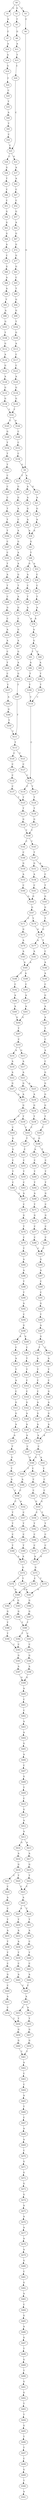 strict digraph  {
	S0 -> S1 [ label = G ];
	S0 -> S2 [ label = G ];
	S0 -> S3 [ label = C ];
	S1 -> S4 [ label = A ];
	S2 -> S5 [ label = T ];
	S3 -> S6 [ label = C ];
	S4 -> S7 [ label = C ];
	S5 -> S8 [ label = G ];
	S6 -> S9 [ label = G ];
	S7 -> S10 [ label = A ];
	S8 -> S11 [ label = A ];
	S9 -> S12 [ label = A ];
	S9 -> S13 [ label = T ];
	S10 -> S14 [ label = A ];
	S11 -> S15 [ label = T ];
	S12 -> S16 [ label = G ];
	S12 -> S17 [ label = A ];
	S13 -> S18 [ label = G ];
	S14 -> S19 [ label = G ];
	S15 -> S20 [ label = C ];
	S16 -> S21 [ label = A ];
	S17 -> S22 [ label = A ];
	S18 -> S23 [ label = G ];
	S19 -> S24 [ label = C ];
	S20 -> S25 [ label = C ];
	S21 -> S26 [ label = G ];
	S22 -> S27 [ label = G ];
	S23 -> S28 [ label = A ];
	S24 -> S29 [ label = C ];
	S25 -> S30 [ label = C ];
	S25 -> S31 [ label = G ];
	S26 -> S32 [ label = A ];
	S27 -> S33 [ label = A ];
	S28 -> S34 [ label = C ];
	S29 -> S35 [ label = T ];
	S30 -> S36 [ label = G ];
	S31 -> S37 [ label = A ];
	S32 -> S38 [ label = A ];
	S33 -> S38 [ label = A ];
	S34 -> S39 [ label = A ];
	S35 -> S40 [ label = A ];
	S36 -> S41 [ label = T ];
	S37 -> S42 [ label = A ];
	S38 -> S43 [ label = G ];
	S39 -> S44 [ label = G ];
	S40 -> S45 [ label = T ];
	S41 -> S46 [ label = C ];
	S42 -> S47 [ label = C ];
	S43 -> S48 [ label = T ];
	S44 -> S49 [ label = A ];
	S45 -> S50 [ label = C ];
	S46 -> S51 [ label = C ];
	S47 -> S52 [ label = C ];
	S48 -> S53 [ label = A ];
	S48 -> S54 [ label = G ];
	S49 -> S55 [ label = A ];
	S50 -> S25 [ label = C ];
	S51 -> S56 [ label = G ];
	S52 -> S57 [ label = G ];
	S53 -> S58 [ label = C ];
	S54 -> S59 [ label = A ];
	S55 -> S60 [ label = G ];
	S56 -> S61 [ label = G ];
	S57 -> S62 [ label = A ];
	S58 -> S63 [ label = C ];
	S59 -> S64 [ label = C ];
	S60 -> S65 [ label = T ];
	S61 -> S66 [ label = G ];
	S62 -> S67 [ label = G ];
	S63 -> S68 [ label = T ];
	S64 -> S69 [ label = T ];
	S65 -> S70 [ label = A ];
	S66 -> S71 [ label = A ];
	S67 -> S72 [ label = G ];
	S68 -> S73 [ label = A ];
	S69 -> S74 [ label = A ];
	S70 -> S75 [ label = G ];
	S71 -> S76 [ label = C ];
	S72 -> S77 [ label = G ];
	S73 -> S78 [ label = A ];
	S74 -> S78 [ label = A ];
	S75 -> S79 [ label = C ];
	S76 -> S80 [ label = G ];
	S77 -> S81 [ label = G ];
	S78 -> S82 [ label = A ];
	S79 -> S83 [ label = G ];
	S80 -> S84 [ label = A ];
	S81 -> S85 [ label = C ];
	S82 -> S86 [ label = G ];
	S83 -> S87 [ label = A ];
	S84 -> S88 [ label = A ];
	S85 -> S89 [ label = T ];
	S86 -> S90 [ label = C ];
	S86 -> S91 [ label = T ];
	S87 -> S92 [ label = G ];
	S88 -> S93 [ label = T ];
	S89 -> S94 [ label = G ];
	S90 -> S95 [ label = A ];
	S91 -> S96 [ label = A ];
	S92 -> S97 [ label = A ];
	S93 -> S98 [ label = A ];
	S94 -> S99 [ label = G ];
	S95 -> S100 [ label = T ];
	S96 -> S101 [ label = T ];
	S97 -> S102 [ label = G ];
	S98 -> S103 [ label = G ];
	S99 -> S104 [ label = T ];
	S100 -> S105 [ label = T ];
	S101 -> S106 [ label = T ];
	S102 -> S107 [ label = T ];
	S103 -> S108 [ label = T ];
	S104 -> S109 [ label = G ];
	S105 -> S110 [ label = C ];
	S106 -> S110 [ label = C ];
	S107 -> S111 [ label = T ];
	S108 -> S112 [ label = G ];
	S109 -> S113 [ label = A ];
	S110 -> S114 [ label = C ];
	S111 -> S115 [ label = T ];
	S112 -> S116 [ label = A ];
	S113 -> S117 [ label = C ];
	S114 -> S118 [ label = T ];
	S114 -> S119 [ label = C ];
	S115 -> S120 [ label = C ];
	S115 -> S121 [ label = T ];
	S116 -> S122 [ label = G ];
	S117 -> S123 [ label = C ];
	S118 -> S124 [ label = T ];
	S119 -> S125 [ label = T ];
	S120 -> S126 [ label = C ];
	S121 -> S127 [ label = C ];
	S122 -> S128 [ label = A ];
	S123 -> S129 [ label = A ];
	S124 -> S130 [ label = T ];
	S125 -> S131 [ label = T ];
	S126 -> S132 [ label = C ];
	S127 -> S114 [ label = C ];
	S128 -> S133 [ label = G ];
	S129 -> S134 [ label = G ];
	S130 -> S135 [ label = G ];
	S131 -> S136 [ label = G ];
	S132 -> S137 [ label = C ];
	S133 -> S138 [ label = G ];
	S134 -> S139 [ label = G ];
	S135 -> S140 [ label = T ];
	S136 -> S140 [ label = T ];
	S137 -> S125 [ label = T ];
	S138 -> S141 [ label = T ];
	S139 -> S141 [ label = T ];
	S140 -> S142 [ label = C ];
	S140 -> S143 [ label = T ];
	S141 -> S144 [ label = A ];
	S141 -> S145 [ label = C ];
	S142 -> S146 [ label = C ];
	S143 -> S147 [ label = T ];
	S144 -> S148 [ label = C ];
	S145 -> S149 [ label = G ];
	S146 -> S150 [ label = G ];
	S147 -> S151 [ label = G ];
	S147 -> S152 [ label = A ];
	S148 -> S153 [ label = C ];
	S149 -> S154 [ label = T ];
	S150 -> S155 [ label = A ];
	S151 -> S156 [ label = A ];
	S152 -> S157 [ label = C ];
	S153 -> S158 [ label = C ];
	S154 -> S159 [ label = T ];
	S155 -> S160 [ label = C ];
	S156 -> S161 [ label = C ];
	S157 -> S162 [ label = T ];
	S158 -> S9 [ label = G ];
	S159 -> S163 [ label = T ];
	S160 -> S164 [ label = G ];
	S161 -> S164 [ label = G ];
	S162 -> S165 [ label = G ];
	S163 -> S166 [ label = C ];
	S164 -> S167 [ label = G ];
	S165 -> S168 [ label = G ];
	S166 -> S169 [ label = C ];
	S167 -> S170 [ label = T ];
	S167 -> S171 [ label = C ];
	S168 -> S172 [ label = T ];
	S169 -> S173 [ label = C ];
	S170 -> S174 [ label = G ];
	S171 -> S175 [ label = G ];
	S172 -> S174 [ label = G ];
	S173 -> S176 [ label = T ];
	S174 -> S177 [ label = A ];
	S174 -> S178 [ label = T ];
	S175 -> S179 [ label = A ];
	S176 -> S180 [ label = T ];
	S177 -> S181 [ label = A ];
	S178 -> S182 [ label = C ];
	S179 -> S183 [ label = A ];
	S180 -> S184 [ label = T ];
	S181 -> S185 [ label = A ];
	S182 -> S186 [ label = A ];
	S183 -> S185 [ label = A ];
	S184 -> S187 [ label = C ];
	S185 -> S188 [ label = C ];
	S185 -> S189 [ label = A ];
	S186 -> S190 [ label = A ];
	S187 -> S191 [ label = C ];
	S188 -> S192 [ label = C ];
	S189 -> S193 [ label = C ];
	S190 -> S194 [ label = C ];
	S191 -> S195 [ label = T ];
	S192 -> S196 [ label = A ];
	S193 -> S197 [ label = A ];
	S194 -> S198 [ label = G ];
	S195 -> S199 [ label = A ];
	S196 -> S200 [ label = A ];
	S197 -> S201 [ label = A ];
	S198 -> S202 [ label = A ];
	S199 -> S203 [ label = T ];
	S200 -> S204 [ label = G ];
	S201 -> S204 [ label = G ];
	S202 -> S205 [ label = A ];
	S203 -> S206 [ label = C ];
	S204 -> S207 [ label = T ];
	S205 -> S208 [ label = T ];
	S206 -> S209 [ label = G ];
	S207 -> S210 [ label = C ];
	S208 -> S211 [ label = C ];
	S209 -> S212 [ label = C ];
	S210 -> S213 [ label = G ];
	S210 -> S214 [ label = A ];
	S211 -> S215 [ label = A ];
	S212 -> S216 [ label = A ];
	S213 -> S217 [ label = A ];
	S214 -> S218 [ label = A ];
	S215 -> S219 [ label = C ];
	S216 -> S220 [ label = A ];
	S217 -> S221 [ label = A ];
	S218 -> S222 [ label = A ];
	S219 -> S223 [ label = G ];
	S220 -> S224 [ label = C ];
	S221 -> S225 [ label = A ];
	S221 -> S226 [ label = G ];
	S222 -> S227 [ label = G ];
	S223 -> S228 [ label = G ];
	S224 -> S229 [ label = T ];
	S225 -> S230 [ label = A ];
	S226 -> S231 [ label = A ];
	S227 -> S231 [ label = A ];
	S228 -> S232 [ label = G ];
	S229 -> S233 [ label = C ];
	S230 -> S234 [ label = G ];
	S231 -> S235 [ label = G ];
	S232 -> S236 [ label = G ];
	S233 -> S237 [ label = C ];
	S234 -> S238 [ label = T ];
	S235 -> S239 [ label = T ];
	S235 -> S240 [ label = C ];
	S236 -> S241 [ label = T ];
	S237 -> S242 [ label = A ];
	S238 -> S243 [ label = C ];
	S239 -> S243 [ label = C ];
	S240 -> S244 [ label = C ];
	S241 -> S245 [ label = C ];
	S242 -> S246 [ label = G ];
	S243 -> S247 [ label = T ];
	S243 -> S248 [ label = G ];
	S244 -> S249 [ label = G ];
	S245 -> S248 [ label = G ];
	S246 -> S250 [ label = T ];
	S247 -> S251 [ label = C ];
	S248 -> S252 [ label = A ];
	S248 -> S253 [ label = T ];
	S249 -> S254 [ label = G ];
	S250 -> S111 [ label = T ];
	S251 -> S255 [ label = C ];
	S252 -> S256 [ label = C ];
	S253 -> S257 [ label = C ];
	S254 -> S258 [ label = C ];
	S255 -> S259 [ label = T ];
	S256 -> S260 [ label = T ];
	S257 -> S261 [ label = T ];
	S258 -> S262 [ label = T ];
	S259 -> S263 [ label = C ];
	S260 -> S264 [ label = T ];
	S261 -> S265 [ label = T ];
	S262 -> S266 [ label = C ];
	S263 -> S267 [ label = A ];
	S264 -> S268 [ label = A ];
	S265 -> S269 [ label = G ];
	S266 -> S267 [ label = A ];
	S267 -> S270 [ label = C ];
	S268 -> S271 [ label = T ];
	S269 -> S272 [ label = C ];
	S270 -> S273 [ label = G ];
	S271 -> S274 [ label = G ];
	S272 -> S275 [ label = G ];
	S273 -> S276 [ label = T ];
	S274 -> S277 [ label = C ];
	S275 -> S278 [ label = C ];
	S276 -> S279 [ label = C ];
	S277 -> S280 [ label = C ];
	S278 -> S281 [ label = C ];
	S279 -> S282 [ label = T ];
	S280 -> S283 [ label = C ];
	S281 -> S283 [ label = C ];
	S282 -> S284 [ label = A ];
	S283 -> S285 [ label = G ];
	S284 -> S286 [ label = A ];
	S285 -> S287 [ label = A ];
	S286 -> S288 [ label = T ];
	S287 -> S289 [ label = C ];
	S288 -> S290 [ label = T ];
	S289 -> S291 [ label = C ];
	S290 -> S292 [ label = A ];
	S291 -> S293 [ label = G ];
	S292 -> S294 [ label = C ];
	S293 -> S295 [ label = T ];
	S294 -> S296 [ label = G ];
	S295 -> S297 [ label = A ];
	S296 -> S298 [ label = A ];
	S296 -> S299 [ label = G ];
	S297 -> S300 [ label = G ];
	S298 -> S301 [ label = C ];
	S299 -> S302 [ label = C ];
	S300 -> S303 [ label = T ];
	S300 -> S304 [ label = C ];
	S301 -> S305 [ label = A ];
	S302 -> S306 [ label = T ];
	S303 -> S307 [ label = A ];
	S304 -> S308 [ label = A ];
	S305 -> S309 [ label = T ];
	S306 -> S310 [ label = T ];
	S307 -> S311 [ label = T ];
	S308 -> S312 [ label = T ];
	S309 -> S313 [ label = A ];
	S310 -> S314 [ label = C ];
	S311 -> S315 [ label = C ];
	S312 -> S316 [ label = C ];
	S313 -> S317 [ label = C ];
	S314 -> S318 [ label = C ];
	S315 -> S319 [ label = C ];
	S316 -> S320 [ label = G ];
	S317 -> S321 [ label = G ];
	S318 -> S322 [ label = G ];
	S319 -> S323 [ label = A ];
	S320 -> S324 [ label = A ];
	S321 -> S325 [ label = G ];
	S322 -> S326 [ label = A ];
	S323 -> S327 [ label = G ];
	S324 -> S328 [ label = G ];
	S325 -> S329 [ label = A ];
	S326 -> S330 [ label = A ];
	S327 -> S331 [ label = A ];
	S328 -> S332 [ label = A ];
	S329 -> S333 [ label = A ];
	S330 -> S334 [ label = A ];
	S331 -> S335 [ label = A ];
	S332 -> S335 [ label = A ];
	S333 -> S336 [ label = T ];
	S334 -> S337 [ label = C ];
	S335 -> S338 [ label = C ];
	S336 -> S339 [ label = G ];
	S337 -> S340 [ label = G ];
	S338 -> S340 [ label = G ];
	S338 -> S341 [ label = A ];
	S339 -> S342 [ label = T ];
	S340 -> S343 [ label = C ];
	S340 -> S344 [ label = T ];
	S341 -> S345 [ label = C ];
	S342 -> S346 [ label = A ];
	S343 -> S347 [ label = C ];
	S344 -> S348 [ label = A ];
	S345 -> S349 [ label = C ];
	S346 -> S350 [ label = C ];
	S347 -> S351 [ label = C ];
	S348 -> S350 [ label = C ];
	S349 -> S352 [ label = C ];
	S350 -> S353 [ label = C ];
	S350 -> S354 [ label = A ];
	S351 -> S355 [ label = G ];
	S352 -> S355 [ label = G ];
	S353 -> S356 [ label = T ];
	S354 -> S357 [ label = C ];
	S355 -> S358 [ label = C ];
	S355 -> S359 [ label = T ];
	S356 -> S360 [ label = T ];
	S357 -> S361 [ label = T ];
	S358 -> S362 [ label = T ];
	S359 -> S363 [ label = T ];
	S360 -> S364 [ label = C ];
	S361 -> S365 [ label = C ];
	S362 -> S366 [ label = C ];
	S363 -> S367 [ label = C ];
	S364 -> S368 [ label = T ];
	S365 -> S369 [ label = T ];
	S366 -> S370 [ label = C ];
	S367 -> S371 [ label = C ];
	S368 -> S372 [ label = A ];
	S369 -> S372 [ label = A ];
	S370 -> S373 [ label = A ];
	S371 -> S373 [ label = A ];
	S372 -> S374 [ label = G ];
	S373 -> S375 [ label = G ];
	S374 -> S376 [ label = C ];
	S374 -> S377 [ label = T ];
	S375 -> S378 [ label = C ];
	S375 -> S379 [ label = T ];
	S376 -> S380 [ label = A ];
	S377 -> S381 [ label = A ];
	S378 -> S380 [ label = A ];
	S379 -> S381 [ label = A ];
	S380 -> S382 [ label = A ];
	S380 -> S383 [ label = G ];
	S381 -> S384 [ label = G ];
	S382 -> S385 [ label = G ];
	S383 -> S386 [ label = G ];
	S384 -> S387 [ label = G ];
	S385 -> S388 [ label = T ];
	S386 -> S389 [ label = T ];
	S387 -> S389 [ label = T ];
	S388 -> S390 [ label = T ];
	S389 -> S391 [ label = C ];
	S389 -> S392 [ label = T ];
	S390 -> S393 [ label = C ];
	S391 -> S394 [ label = C ];
	S392 -> S393 [ label = C ];
	S393 -> S395 [ label = G ];
	S394 -> S396 [ label = G ];
	S395 -> S397 [ label = A ];
	S396 -> S398 [ label = A ];
	S397 -> S399 [ label = G ];
	S398 -> S399 [ label = G ];
	S399 -> S400 [ label = A ];
	S400 -> S401 [ label = C ];
	S401 -> S402 [ label = C ];
	S402 -> S403 [ label = A ];
	S403 -> S404 [ label = A ];
	S404 -> S405 [ label = G ];
	S405 -> S406 [ label = A ];
	S406 -> S407 [ label = C ];
	S407 -> S408 [ label = G ];
	S408 -> S409 [ label = T ];
	S409 -> S410 [ label = C ];
	S410 -> S411 [ label = G ];
	S411 -> S412 [ label = A ];
	S412 -> S413 [ label = A ];
	S413 -> S414 [ label = G ];
	S413 -> S415 [ label = A ];
	S414 -> S416 [ label = A ];
	S415 -> S417 [ label = A ];
	S416 -> S418 [ label = G ];
	S417 -> S419 [ label = G ];
	S418 -> S420 [ label = T ];
	S418 -> S421 [ label = C ];
	S419 -> S422 [ label = T ];
	S420 -> S423 [ label = C ];
	S421 -> S424 [ label = C ];
	S422 -> S423 [ label = C ];
	S423 -> S425 [ label = A ];
	S424 -> S426 [ label = A ];
	S425 -> S427 [ label = A ];
	S425 -> S428 [ label = T ];
	S426 -> S429 [ label = C ];
	S427 -> S430 [ label = T ];
	S428 -> S431 [ label = T ];
	S429 -> S432 [ label = T ];
	S430 -> S433 [ label = A ];
	S431 -> S434 [ label = A ];
	S432 -> S435 [ label = A ];
	S433 -> S436 [ label = A ];
	S434 -> S437 [ label = C ];
	S435 -> S438 [ label = T ];
	S436 -> S439 [ label = T ];
	S437 -> S440 [ label = T ];
	S438 -> S441 [ label = T ];
	S439 -> S442 [ label = C ];
	S440 -> S443 [ label = C ];
	S441 -> S444 [ label = C ];
	S442 -> S445 [ label = A ];
	S443 -> S446 [ label = A ];
	S444 -> S447 [ label = G ];
	S445 -> S448 [ label = C ];
	S446 -> S448 [ label = C ];
	S447 -> S449 [ label = C ];
	S448 -> S450 [ label = A ];
	S449 -> S451 [ label = A ];
	S450 -> S452 [ label = A ];
	S450 -> S453 [ label = C ];
	S451 -> S454 [ label = C ];
	S452 -> S455 [ label = T ];
	S453 -> S456 [ label = T ];
	S454 -> S456 [ label = T ];
	S455 -> S457 [ label = G ];
	S456 -> S458 [ label = G ];
	S457 -> S459 [ label = G ];
	S458 -> S460 [ label = G ];
	S459 -> S461 [ label = T ];
	S460 -> S461 [ label = T ];
	S461 -> S462 [ label = A ];
	S462 -> S463 [ label = C ];
	S463 -> S464 [ label = C ];
	S464 -> S465 [ label = A ];
	S465 -> S466 [ label = T ];
	S466 -> S467 [ label = C ];
	S467 -> S468 [ label = A ];
	S468 -> S469 [ label = A ];
	S469 -> S470 [ label = C ];
	S470 -> S471 [ label = G ];
	S471 -> S472 [ label = G ];
	S472 -> S473 [ label = G ];
	S473 -> S474 [ label = G ];
	S474 -> S475 [ label = A ];
	S475 -> S476 [ label = A ];
	S476 -> S477 [ label = A ];
	S477 -> S478 [ label = A ];
	S478 -> S479 [ label = A ];
	S479 -> S480 [ label = G ];
	S480 -> S481 [ label = C ];
	S481 -> S482 [ label = G ];
	S482 -> S483 [ label = A ];
	S483 -> S484 [ label = C ];
	S484 -> S485 [ label = G ];
	S485 -> S486 [ label = A ];
	S486 -> S487 [ label = G ];
	S487 -> S488 [ label = T ];
	S488 -> S489 [ label = G ];
	S489 -> S490 [ label = T ];
	S490 -> S491 [ label = G ];
	S491 -> S492 [ label = G ];
	S492 -> S493 [ label = T ];
	S493 -> S494 [ label = T ];
	S494 -> S495 [ label = G ];
	S495 -> S496 [ label = T ];
	S496 -> S497 [ label = T ];
	S497 -> S498 [ label = C ];
	S498 -> S499 [ label = G ];
	S499 -> S500 [ label = T ];
	S500 -> S501 [ label = A ];
}

